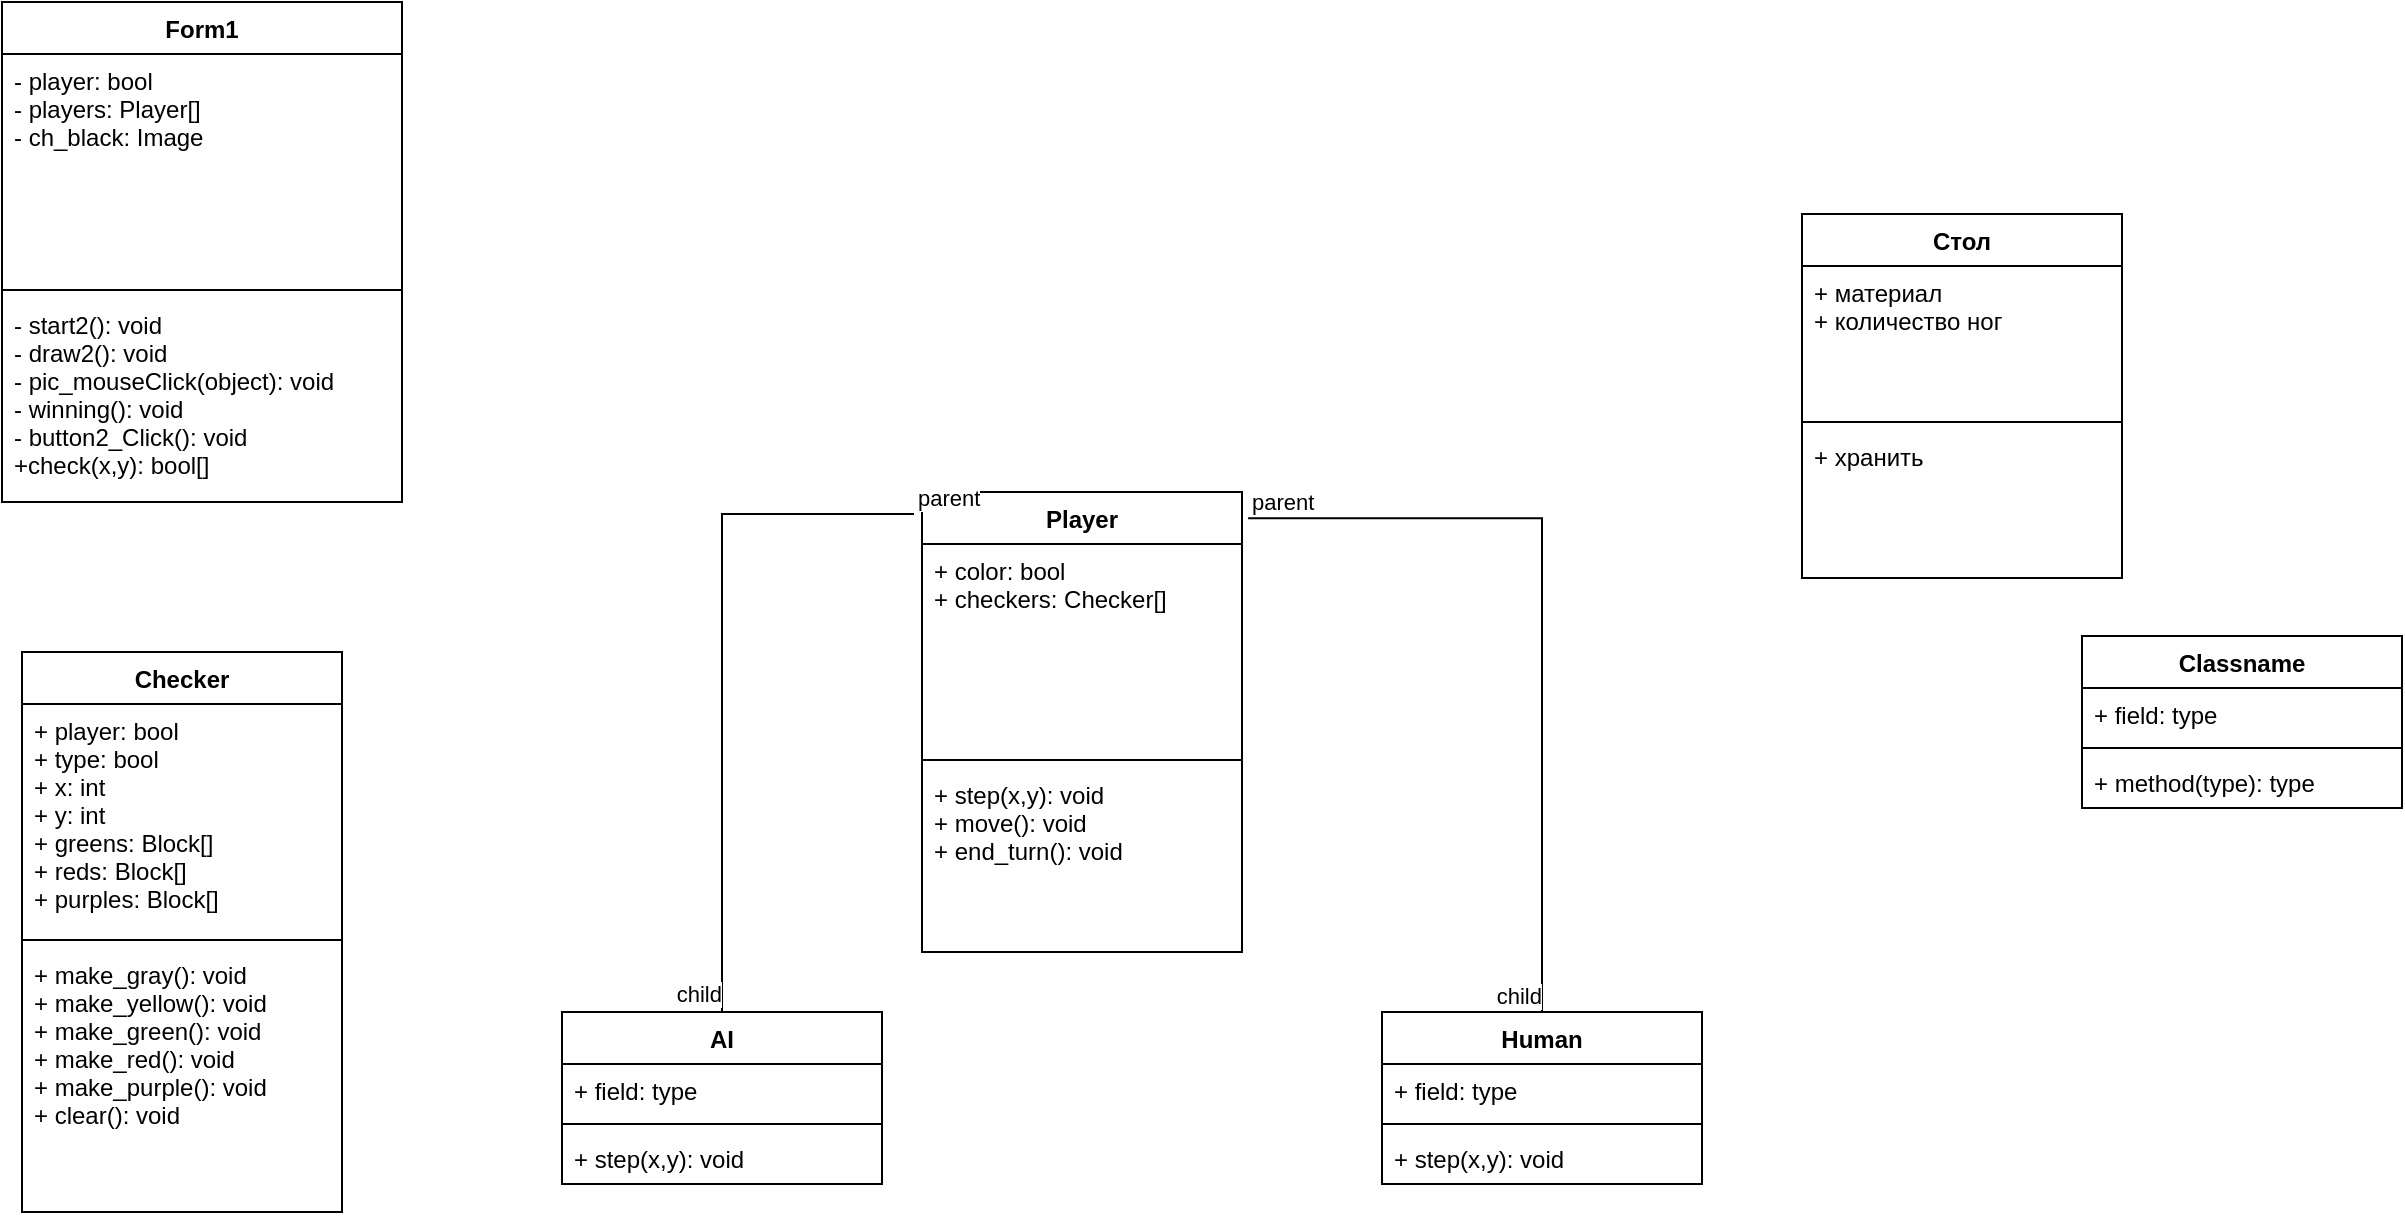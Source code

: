 <mxfile version="16.5.1" type="device"><diagram id="O9wWNKOB0T21RieANcOa" name="Страница 1"><mxGraphModel dx="1102" dy="865" grid="1" gridSize="10" guides="1" tooltips="1" connect="1" arrows="1" fold="1" page="1" pageScale="1" pageWidth="827" pageHeight="1169" math="0" shadow="0"><root><mxCell id="0"/><mxCell id="1" parent="0"/><mxCell id="2ypb7S4dc_e4ooCGpYYP-15" value="Form1" style="swimlane;fontStyle=1;align=center;verticalAlign=top;childLayout=stackLayout;horizontal=1;startSize=26;horizontalStack=0;resizeParent=1;resizeParentMax=0;resizeLast=0;collapsible=1;marginBottom=0;" parent="1" vertex="1"><mxGeometry x="80" y="105" width="200" height="250" as="geometry"/></mxCell><mxCell id="2ypb7S4dc_e4ooCGpYYP-16" value="- player: bool&#10;- players: Player[]&#10;- ch_black: Image" style="text;strokeColor=none;fillColor=none;align=left;verticalAlign=top;spacingLeft=4;spacingRight=4;overflow=hidden;rotatable=0;points=[[0,0.5],[1,0.5]];portConstraint=eastwest;" parent="2ypb7S4dc_e4ooCGpYYP-15" vertex="1"><mxGeometry y="26" width="200" height="114" as="geometry"/></mxCell><mxCell id="2ypb7S4dc_e4ooCGpYYP-17" value="" style="line;strokeWidth=1;fillColor=none;align=left;verticalAlign=middle;spacingTop=-1;spacingLeft=3;spacingRight=3;rotatable=0;labelPosition=right;points=[];portConstraint=eastwest;" parent="2ypb7S4dc_e4ooCGpYYP-15" vertex="1"><mxGeometry y="140" width="200" height="8" as="geometry"/></mxCell><mxCell id="2ypb7S4dc_e4ooCGpYYP-18" value="- start2(): void&#10;- draw2(): void&#10;- pic_mouseClick(object): void&#10;- winning(): void&#10;- button2_Click(): void&#10;+check(x,y): bool[]" style="text;strokeColor=none;fillColor=none;align=left;verticalAlign=top;spacingLeft=4;spacingRight=4;overflow=hidden;rotatable=0;points=[[0,0.5],[1,0.5]];portConstraint=eastwest;" parent="2ypb7S4dc_e4ooCGpYYP-15" vertex="1"><mxGeometry y="148" width="200" height="102" as="geometry"/></mxCell><mxCell id="2ypb7S4dc_e4ooCGpYYP-19" value="Checker" style="swimlane;fontStyle=1;align=center;verticalAlign=top;childLayout=stackLayout;horizontal=1;startSize=26;horizontalStack=0;resizeParent=1;resizeParentMax=0;resizeLast=0;collapsible=1;marginBottom=0;" parent="1" vertex="1"><mxGeometry x="90" y="430" width="160" height="280" as="geometry"/></mxCell><mxCell id="2ypb7S4dc_e4ooCGpYYP-20" value="+ player: bool&#10;+ type: bool&#10;+ x: int&#10;+ y: int&#10;+ greens: Block[]&#10;+ reds: Block[]&#10;+ purples: Block[]" style="text;strokeColor=none;fillColor=none;align=left;verticalAlign=top;spacingLeft=4;spacingRight=4;overflow=hidden;rotatable=0;points=[[0,0.5],[1,0.5]];portConstraint=eastwest;" parent="2ypb7S4dc_e4ooCGpYYP-19" vertex="1"><mxGeometry y="26" width="160" height="114" as="geometry"/></mxCell><mxCell id="2ypb7S4dc_e4ooCGpYYP-21" value="" style="line;strokeWidth=1;fillColor=none;align=left;verticalAlign=middle;spacingTop=-1;spacingLeft=3;spacingRight=3;rotatable=0;labelPosition=right;points=[];portConstraint=eastwest;" parent="2ypb7S4dc_e4ooCGpYYP-19" vertex="1"><mxGeometry y="140" width="160" height="8" as="geometry"/></mxCell><mxCell id="2ypb7S4dc_e4ooCGpYYP-22" value="+ make_gray(): void&#10;+ make_yellow(): void&#10;+ make_green(): void&#10;+ make_red(): void&#10;+ make_purple(): void&#10;+ clear(): void" style="text;strokeColor=none;fillColor=none;align=left;verticalAlign=top;spacingLeft=4;spacingRight=4;overflow=hidden;rotatable=0;points=[[0,0.5],[1,0.5]];portConstraint=eastwest;" parent="2ypb7S4dc_e4ooCGpYYP-19" vertex="1"><mxGeometry y="148" width="160" height="132" as="geometry"/></mxCell><mxCell id="2ypb7S4dc_e4ooCGpYYP-23" value="Player" style="swimlane;fontStyle=1;align=center;verticalAlign=top;childLayout=stackLayout;horizontal=1;startSize=26;horizontalStack=0;resizeParent=1;resizeParentMax=0;resizeLast=0;collapsible=1;marginBottom=0;" parent="1" vertex="1"><mxGeometry x="540" y="350" width="160" height="230" as="geometry"/></mxCell><mxCell id="2ypb7S4dc_e4ooCGpYYP-24" value="+ color: bool&#10;+ checkers: Checker[]&#10;" style="text;strokeColor=none;fillColor=none;align=left;verticalAlign=top;spacingLeft=4;spacingRight=4;overflow=hidden;rotatable=0;points=[[0,0.5],[1,0.5]];portConstraint=eastwest;" parent="2ypb7S4dc_e4ooCGpYYP-23" vertex="1"><mxGeometry y="26" width="160" height="104" as="geometry"/></mxCell><mxCell id="2ypb7S4dc_e4ooCGpYYP-25" value="" style="line;strokeWidth=1;fillColor=none;align=left;verticalAlign=middle;spacingTop=-1;spacingLeft=3;spacingRight=3;rotatable=0;labelPosition=right;points=[];portConstraint=eastwest;" parent="2ypb7S4dc_e4ooCGpYYP-23" vertex="1"><mxGeometry y="130" width="160" height="8" as="geometry"/></mxCell><mxCell id="2ypb7S4dc_e4ooCGpYYP-26" value="+ step(x,y): void&#10;+ move(): void&#10;+ end_turn(): void" style="text;strokeColor=none;fillColor=none;align=left;verticalAlign=top;spacingLeft=4;spacingRight=4;overflow=hidden;rotatable=0;points=[[0,0.5],[1,0.5]];portConstraint=eastwest;" parent="2ypb7S4dc_e4ooCGpYYP-23" vertex="1"><mxGeometry y="138" width="160" height="92" as="geometry"/></mxCell><mxCell id="2ypb7S4dc_e4ooCGpYYP-36" value="Human" style="swimlane;fontStyle=1;align=center;verticalAlign=top;childLayout=stackLayout;horizontal=1;startSize=26;horizontalStack=0;resizeParent=1;resizeParentMax=0;resizeLast=0;collapsible=1;marginBottom=0;" parent="1" vertex="1"><mxGeometry x="770" y="610" width="160" height="86" as="geometry"/></mxCell><mxCell id="2ypb7S4dc_e4ooCGpYYP-37" value="+ field: type" style="text;strokeColor=none;fillColor=none;align=left;verticalAlign=top;spacingLeft=4;spacingRight=4;overflow=hidden;rotatable=0;points=[[0,0.5],[1,0.5]];portConstraint=eastwest;" parent="2ypb7S4dc_e4ooCGpYYP-36" vertex="1"><mxGeometry y="26" width="160" height="26" as="geometry"/></mxCell><mxCell id="2ypb7S4dc_e4ooCGpYYP-38" value="" style="line;strokeWidth=1;fillColor=none;align=left;verticalAlign=middle;spacingTop=-1;spacingLeft=3;spacingRight=3;rotatable=0;labelPosition=right;points=[];portConstraint=eastwest;" parent="2ypb7S4dc_e4ooCGpYYP-36" vertex="1"><mxGeometry y="52" width="160" height="8" as="geometry"/></mxCell><mxCell id="2ypb7S4dc_e4ooCGpYYP-39" value="+ step(x,y): void" style="text;strokeColor=none;fillColor=none;align=left;verticalAlign=top;spacingLeft=4;spacingRight=4;overflow=hidden;rotatable=0;points=[[0,0.5],[1,0.5]];portConstraint=eastwest;" parent="2ypb7S4dc_e4ooCGpYYP-36" vertex="1"><mxGeometry y="60" width="160" height="26" as="geometry"/></mxCell><mxCell id="2ypb7S4dc_e4ooCGpYYP-40" value="AI" style="swimlane;fontStyle=1;align=center;verticalAlign=top;childLayout=stackLayout;horizontal=1;startSize=26;horizontalStack=0;resizeParent=1;resizeParentMax=0;resizeLast=0;collapsible=1;marginBottom=0;" parent="1" vertex="1"><mxGeometry x="360" y="610" width="160" height="86" as="geometry"/></mxCell><mxCell id="2ypb7S4dc_e4ooCGpYYP-41" value="+ field: type" style="text;strokeColor=none;fillColor=none;align=left;verticalAlign=top;spacingLeft=4;spacingRight=4;overflow=hidden;rotatable=0;points=[[0,0.5],[1,0.5]];portConstraint=eastwest;" parent="2ypb7S4dc_e4ooCGpYYP-40" vertex="1"><mxGeometry y="26" width="160" height="26" as="geometry"/></mxCell><mxCell id="2ypb7S4dc_e4ooCGpYYP-42" value="" style="line;strokeWidth=1;fillColor=none;align=left;verticalAlign=middle;spacingTop=-1;spacingLeft=3;spacingRight=3;rotatable=0;labelPosition=right;points=[];portConstraint=eastwest;" parent="2ypb7S4dc_e4ooCGpYYP-40" vertex="1"><mxGeometry y="52" width="160" height="8" as="geometry"/></mxCell><mxCell id="2ypb7S4dc_e4ooCGpYYP-43" value="+ step(x,y): void" style="text;strokeColor=none;fillColor=none;align=left;verticalAlign=top;spacingLeft=4;spacingRight=4;overflow=hidden;rotatable=0;points=[[0,0.5],[1,0.5]];portConstraint=eastwest;" parent="2ypb7S4dc_e4ooCGpYYP-40" vertex="1"><mxGeometry y="60" width="160" height="26" as="geometry"/></mxCell><mxCell id="2ypb7S4dc_e4ooCGpYYP-52" value="" style="endArrow=none;html=1;edgeStyle=orthogonalEdgeStyle;rounded=0;exitX=-0.025;exitY=0.048;exitDx=0;exitDy=0;exitPerimeter=0;" parent="1" source="2ypb7S4dc_e4ooCGpYYP-23" target="2ypb7S4dc_e4ooCGpYYP-40" edge="1"><mxGeometry relative="1" as="geometry"><mxPoint x="290" y="580" as="sourcePoint"/><mxPoint x="450" y="580" as="targetPoint"/></mxGeometry></mxCell><mxCell id="2ypb7S4dc_e4ooCGpYYP-53" value="parent" style="edgeLabel;resizable=0;html=1;align=left;verticalAlign=bottom;" parent="2ypb7S4dc_e4ooCGpYYP-52" connectable="0" vertex="1"><mxGeometry x="-1" relative="1" as="geometry"/></mxCell><mxCell id="2ypb7S4dc_e4ooCGpYYP-54" value="child" style="edgeLabel;resizable=0;html=1;align=right;verticalAlign=bottom;" parent="2ypb7S4dc_e4ooCGpYYP-52" connectable="0" vertex="1"><mxGeometry x="1" relative="1" as="geometry"/></mxCell><mxCell id="2ypb7S4dc_e4ooCGpYYP-55" value="" style="endArrow=none;html=1;edgeStyle=orthogonalEdgeStyle;rounded=0;exitX=1.019;exitY=0.057;exitDx=0;exitDy=0;exitPerimeter=0;entryX=0.5;entryY=0;entryDx=0;entryDy=0;" parent="1" source="2ypb7S4dc_e4ooCGpYYP-23" target="2ypb7S4dc_e4ooCGpYYP-36" edge="1"><mxGeometry relative="1" as="geometry"><mxPoint x="710" y="690" as="sourcePoint"/><mxPoint x="870" y="690" as="targetPoint"/></mxGeometry></mxCell><mxCell id="2ypb7S4dc_e4ooCGpYYP-56" value="parent" style="edgeLabel;resizable=0;html=1;align=left;verticalAlign=bottom;" parent="2ypb7S4dc_e4ooCGpYYP-55" connectable="0" vertex="1"><mxGeometry x="-1" relative="1" as="geometry"/></mxCell><mxCell id="2ypb7S4dc_e4ooCGpYYP-57" value="child" style="edgeLabel;resizable=0;html=1;align=right;verticalAlign=bottom;" parent="2ypb7S4dc_e4ooCGpYYP-55" connectable="0" vertex="1"><mxGeometry x="1" relative="1" as="geometry"/></mxCell><mxCell id="2ypb7S4dc_e4ooCGpYYP-72" value="Стол" style="swimlane;fontStyle=1;align=center;verticalAlign=top;childLayout=stackLayout;horizontal=1;startSize=26;horizontalStack=0;resizeParent=1;resizeParentMax=0;resizeLast=0;collapsible=1;marginBottom=0;" parent="1" vertex="1"><mxGeometry x="980" y="211" width="160" height="182" as="geometry"/></mxCell><mxCell id="2ypb7S4dc_e4ooCGpYYP-73" value="+ материал&#10;+ количество ног" style="text;strokeColor=none;fillColor=none;align=left;verticalAlign=top;spacingLeft=4;spacingRight=4;overflow=hidden;rotatable=0;points=[[0,0.5],[1,0.5]];portConstraint=eastwest;" parent="2ypb7S4dc_e4ooCGpYYP-72" vertex="1"><mxGeometry y="26" width="160" height="74" as="geometry"/></mxCell><mxCell id="2ypb7S4dc_e4ooCGpYYP-74" value="" style="line;strokeWidth=1;fillColor=none;align=left;verticalAlign=middle;spacingTop=-1;spacingLeft=3;spacingRight=3;rotatable=0;labelPosition=right;points=[];portConstraint=eastwest;" parent="2ypb7S4dc_e4ooCGpYYP-72" vertex="1"><mxGeometry y="100" width="160" height="8" as="geometry"/></mxCell><mxCell id="2ypb7S4dc_e4ooCGpYYP-75" value="+ хранить" style="text;strokeColor=none;fillColor=none;align=left;verticalAlign=top;spacingLeft=4;spacingRight=4;overflow=hidden;rotatable=0;points=[[0,0.5],[1,0.5]];portConstraint=eastwest;" parent="2ypb7S4dc_e4ooCGpYYP-72" vertex="1"><mxGeometry y="108" width="160" height="74" as="geometry"/></mxCell><mxCell id="2ypb7S4dc_e4ooCGpYYP-76" value="Classname" style="swimlane;fontStyle=1;align=center;verticalAlign=top;childLayout=stackLayout;horizontal=1;startSize=26;horizontalStack=0;resizeParent=1;resizeParentMax=0;resizeLast=0;collapsible=1;marginBottom=0;" parent="1" vertex="1"><mxGeometry x="1120" y="422" width="160" height="86" as="geometry"/></mxCell><mxCell id="2ypb7S4dc_e4ooCGpYYP-77" value="+ field: type" style="text;strokeColor=none;fillColor=none;align=left;verticalAlign=top;spacingLeft=4;spacingRight=4;overflow=hidden;rotatable=0;points=[[0,0.5],[1,0.5]];portConstraint=eastwest;" parent="2ypb7S4dc_e4ooCGpYYP-76" vertex="1"><mxGeometry y="26" width="160" height="26" as="geometry"/></mxCell><mxCell id="2ypb7S4dc_e4ooCGpYYP-78" value="" style="line;strokeWidth=1;fillColor=none;align=left;verticalAlign=middle;spacingTop=-1;spacingLeft=3;spacingRight=3;rotatable=0;labelPosition=right;points=[];portConstraint=eastwest;" parent="2ypb7S4dc_e4ooCGpYYP-76" vertex="1"><mxGeometry y="52" width="160" height="8" as="geometry"/></mxCell><mxCell id="2ypb7S4dc_e4ooCGpYYP-79" value="+ method(type): type" style="text;strokeColor=none;fillColor=none;align=left;verticalAlign=top;spacingLeft=4;spacingRight=4;overflow=hidden;rotatable=0;points=[[0,0.5],[1,0.5]];portConstraint=eastwest;" parent="2ypb7S4dc_e4ooCGpYYP-76" vertex="1"><mxGeometry y="60" width="160" height="26" as="geometry"/></mxCell></root></mxGraphModel></diagram></mxfile>
